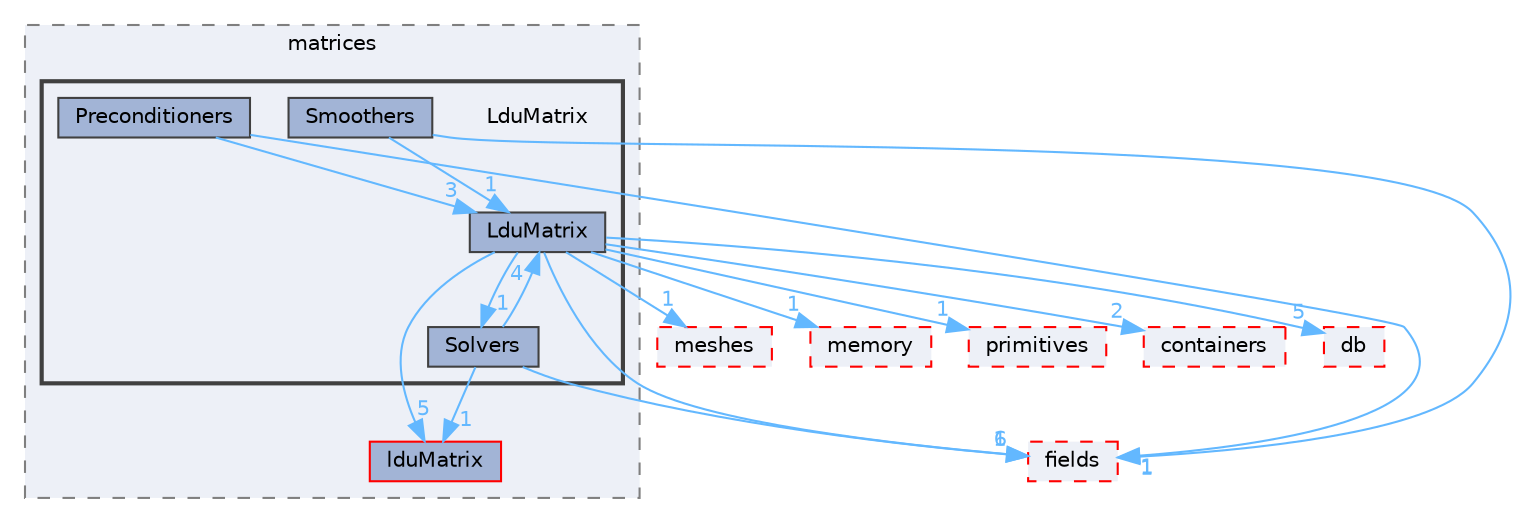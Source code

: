 digraph "src/OpenFOAM/matrices/LduMatrix"
{
 // LATEX_PDF_SIZE
  bgcolor="transparent";
  edge [fontname=Helvetica,fontsize=10,labelfontname=Helvetica,labelfontsize=10];
  node [fontname=Helvetica,fontsize=10,shape=box,height=0.2,width=0.4];
  compound=true
  subgraph clusterdir_b07477ab37bc0cd7eb28fb569c691c21 {
    graph [ bgcolor="#edf0f7", pencolor="grey50", label="matrices", fontname=Helvetica,fontsize=10 style="filled,dashed", URL="dir_b07477ab37bc0cd7eb28fb569c691c21.html",tooltip=""]
  dir_bce8a1f1efa9a7681b85c119e7b79042 [label="lduMatrix", fillcolor="#a2b4d6", color="red", style="filled", URL="dir_bce8a1f1efa9a7681b85c119e7b79042.html",tooltip=""];
  subgraph clusterdir_ad1279e85697e0f0972e5fabfcfcce34 {
    graph [ bgcolor="#edf0f7", pencolor="grey25", label="", fontname=Helvetica,fontsize=10 style="filled,bold", URL="dir_ad1279e85697e0f0972e5fabfcfcce34.html",tooltip=""]
    dir_ad1279e85697e0f0972e5fabfcfcce34 [shape=plaintext, label="LduMatrix"];
  dir_5ec68055571869848388d37c5cf0a9c9 [label="LduMatrix", fillcolor="#a2b4d6", color="grey25", style="filled", URL="dir_5ec68055571869848388d37c5cf0a9c9.html",tooltip=""];
  dir_327cfc93208df70ea0524932ac6580b3 [label="Preconditioners", fillcolor="#a2b4d6", color="grey25", style="filled", URL="dir_327cfc93208df70ea0524932ac6580b3.html",tooltip=""];
  dir_dbeb5dcd741f309aa6524e1dd7f86f94 [label="Smoothers", fillcolor="#a2b4d6", color="grey25", style="filled", URL="dir_dbeb5dcd741f309aa6524e1dd7f86f94.html",tooltip=""];
  dir_9c7abde4f07fc7239da2063620c14a52 [label="Solvers", fillcolor="#a2b4d6", color="grey25", style="filled", URL="dir_9c7abde4f07fc7239da2063620c14a52.html",tooltip=""];
  }
  }
  dir_19d0872053bde092be81d7fe3f56cbf7 [label="containers", fillcolor="#edf0f7", color="red", style="filled,dashed", URL="dir_19d0872053bde092be81d7fe3f56cbf7.html",tooltip=""];
  dir_63c634f7a7cfd679ac26c67fb30fc32f [label="db", fillcolor="#edf0f7", color="red", style="filled,dashed", URL="dir_63c634f7a7cfd679ac26c67fb30fc32f.html",tooltip=""];
  dir_962442b8f989d5529fab5e0f0e4ffb74 [label="fields", fillcolor="#edf0f7", color="red", style="filled,dashed", URL="dir_962442b8f989d5529fab5e0f0e4ffb74.html",tooltip=""];
  dir_aa2423979fb45fc41c393a5db370ab21 [label="meshes", fillcolor="#edf0f7", color="red", style="filled,dashed", URL="dir_aa2423979fb45fc41c393a5db370ab21.html",tooltip=""];
  dir_385a22dcc2f7120acb0f1a7a832b3b8d [label="memory", fillcolor="#edf0f7", color="red", style="filled,dashed", URL="dir_385a22dcc2f7120acb0f1a7a832b3b8d.html",tooltip=""];
  dir_3e50f45338116b169052b428016851aa [label="primitives", fillcolor="#edf0f7", color="red", style="filled,dashed", URL="dir_3e50f45338116b169052b428016851aa.html",tooltip=""];
  dir_5ec68055571869848388d37c5cf0a9c9->dir_19d0872053bde092be81d7fe3f56cbf7 [headlabel="2", labeldistance=1.5 headhref="dir_002119_000669.html" href="dir_002119_000669.html" color="steelblue1" fontcolor="steelblue1"];
  dir_5ec68055571869848388d37c5cf0a9c9->dir_385a22dcc2f7120acb0f1a7a832b3b8d [headlabel="1", labeldistance=1.5 headhref="dir_002119_002352.html" href="dir_002119_002352.html" color="steelblue1" fontcolor="steelblue1"];
  dir_5ec68055571869848388d37c5cf0a9c9->dir_3e50f45338116b169052b428016851aa [headlabel="1", labeldistance=1.5 headhref="dir_002119_003069.html" href="dir_002119_003069.html" color="steelblue1" fontcolor="steelblue1"];
  dir_5ec68055571869848388d37c5cf0a9c9->dir_63c634f7a7cfd679ac26c67fb30fc32f [headlabel="5", labeldistance=1.5 headhref="dir_002119_000817.html" href="dir_002119_000817.html" color="steelblue1" fontcolor="steelblue1"];
  dir_5ec68055571869848388d37c5cf0a9c9->dir_962442b8f989d5529fab5e0f0e4ffb74 [headlabel="6", labeldistance=1.5 headhref="dir_002119_001335.html" href="dir_002119_001335.html" color="steelblue1" fontcolor="steelblue1"];
  dir_5ec68055571869848388d37c5cf0a9c9->dir_9c7abde4f07fc7239da2063620c14a52 [headlabel="1", labeldistance=1.5 headhref="dir_002119_003657.html" href="dir_002119_003657.html" color="steelblue1" fontcolor="steelblue1"];
  dir_5ec68055571869848388d37c5cf0a9c9->dir_aa2423979fb45fc41c393a5db370ab21 [headlabel="1", labeldistance=1.5 headhref="dir_002119_002368.html" href="dir_002119_002368.html" color="steelblue1" fontcolor="steelblue1"];
  dir_5ec68055571869848388d37c5cf0a9c9->dir_bce8a1f1efa9a7681b85c119e7b79042 [headlabel="5", labeldistance=1.5 headhref="dir_002119_002116.html" href="dir_002119_002116.html" color="steelblue1" fontcolor="steelblue1"];
  dir_327cfc93208df70ea0524932ac6580b3->dir_5ec68055571869848388d37c5cf0a9c9 [headlabel="3", labeldistance=1.5 headhref="dir_003035_002119.html" href="dir_003035_002119.html" color="steelblue1" fontcolor="steelblue1"];
  dir_327cfc93208df70ea0524932ac6580b3->dir_962442b8f989d5529fab5e0f0e4ffb74 [headlabel="1", labeldistance=1.5 headhref="dir_003035_001335.html" href="dir_003035_001335.html" color="steelblue1" fontcolor="steelblue1"];
  dir_dbeb5dcd741f309aa6524e1dd7f86f94->dir_5ec68055571869848388d37c5cf0a9c9 [headlabel="1", labeldistance=1.5 headhref="dir_003600_002119.html" href="dir_003600_002119.html" color="steelblue1" fontcolor="steelblue1"];
  dir_dbeb5dcd741f309aa6524e1dd7f86f94->dir_962442b8f989d5529fab5e0f0e4ffb74 [headlabel="1", labeldistance=1.5 headhref="dir_003600_001335.html" href="dir_003600_001335.html" color="steelblue1" fontcolor="steelblue1"];
  dir_9c7abde4f07fc7239da2063620c14a52->dir_5ec68055571869848388d37c5cf0a9c9 [headlabel="4", labeldistance=1.5 headhref="dir_003657_002119.html" href="dir_003657_002119.html" color="steelblue1" fontcolor="steelblue1"];
  dir_9c7abde4f07fc7239da2063620c14a52->dir_962442b8f989d5529fab5e0f0e4ffb74 [headlabel="1", labeldistance=1.5 headhref="dir_003657_001335.html" href="dir_003657_001335.html" color="steelblue1" fontcolor="steelblue1"];
  dir_9c7abde4f07fc7239da2063620c14a52->dir_bce8a1f1efa9a7681b85c119e7b79042 [headlabel="1", labeldistance=1.5 headhref="dir_003657_002116.html" href="dir_003657_002116.html" color="steelblue1" fontcolor="steelblue1"];
}
